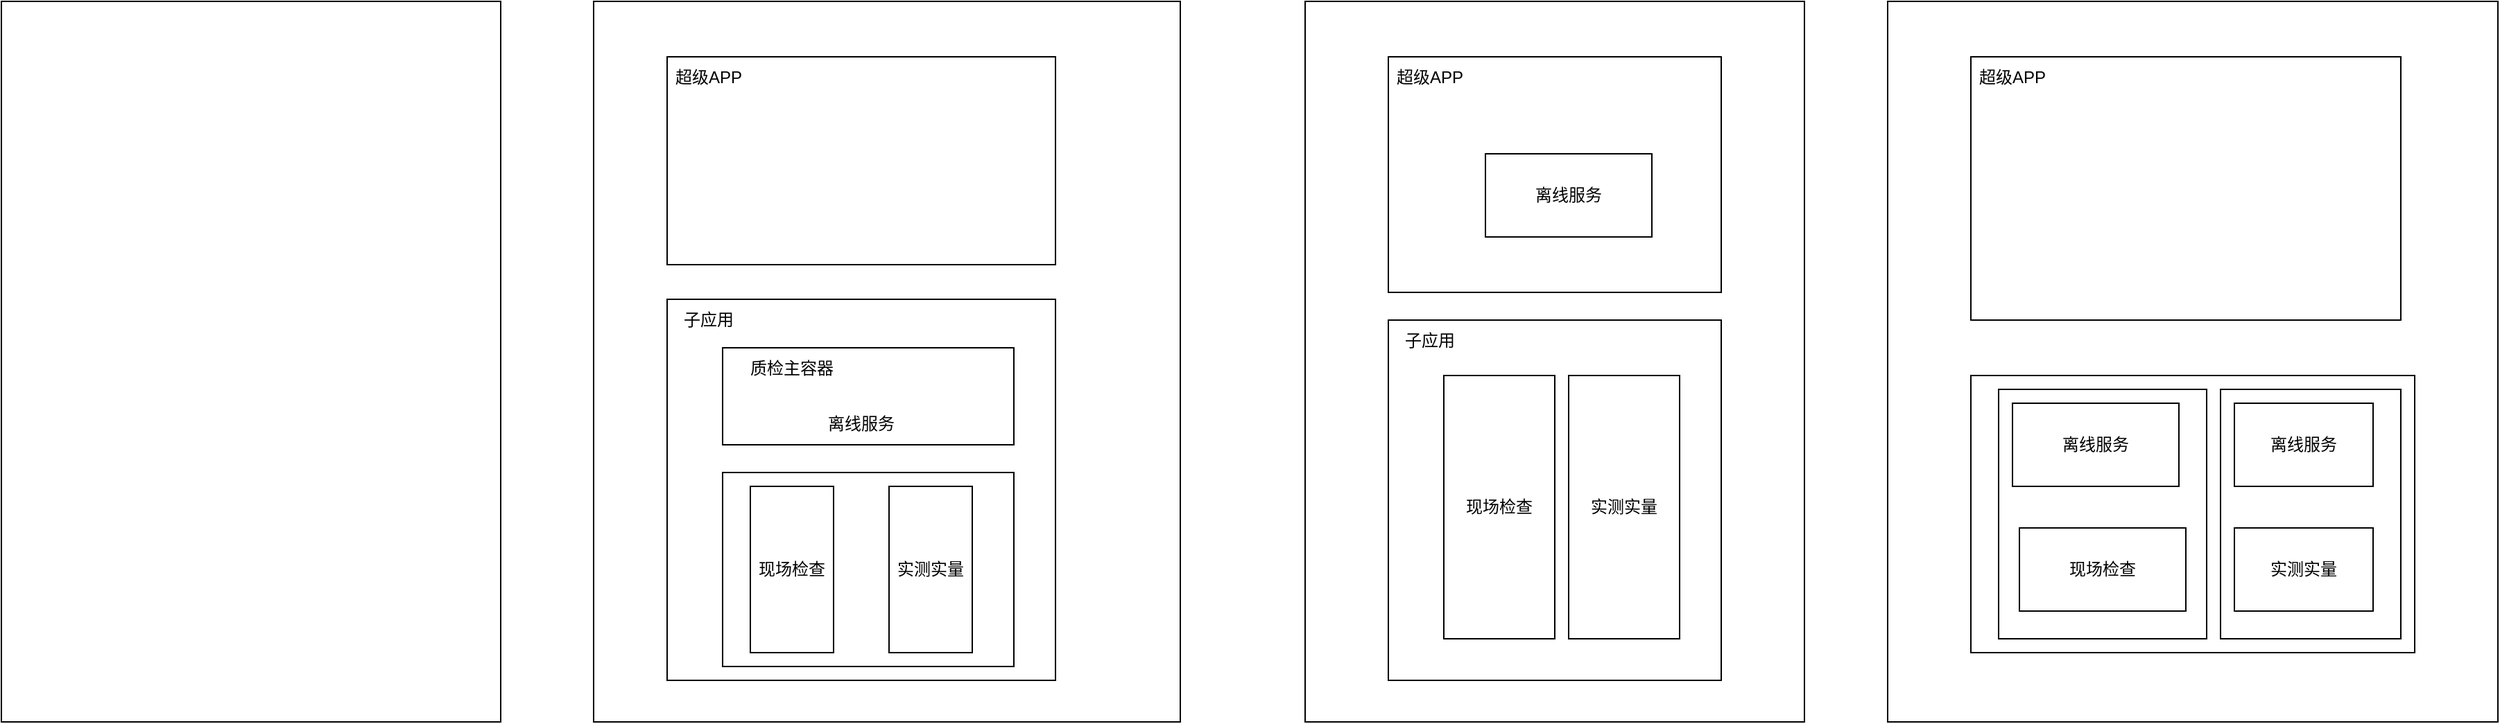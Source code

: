 <mxfile version="20.0.1" type="github"><diagram id="XZkbwfD2GeSXZEqlT7_g" name="Page-1"><mxGraphModel dx="3080" dy="737" grid="1" gridSize="10" guides="1" tooltips="1" connect="1" arrows="1" fold="1" page="1" pageScale="1" pageWidth="827" pageHeight="1169" math="0" shadow="0"><root><mxCell id="0"/><mxCell id="1" parent="0"/><mxCell id="mWoVSuOA3EwavXobNL_2-2" value="" style="rounded=0;whiteSpace=wrap;html=1;fillColor=none;" vertex="1" parent="1"><mxGeometry x="-20" y="150" width="360" height="520" as="geometry"/></mxCell><mxCell id="mWoVSuOA3EwavXobNL_2-3" value="" style="rounded=0;whiteSpace=wrap;html=1;fillColor=none;" vertex="1" parent="1"><mxGeometry x="40" y="190" width="240" height="170" as="geometry"/></mxCell><mxCell id="mWoVSuOA3EwavXobNL_2-4" value="离线服务" style="rounded=0;whiteSpace=wrap;html=1;fillColor=none;" vertex="1" parent="1"><mxGeometry x="110" y="260" width="120" height="60" as="geometry"/></mxCell><mxCell id="mWoVSuOA3EwavXobNL_2-5" value="超级APP" style="text;html=1;strokeColor=none;fillColor=none;align=center;verticalAlign=middle;whiteSpace=wrap;rounded=0;" vertex="1" parent="1"><mxGeometry x="40" y="190" width="60" height="30" as="geometry"/></mxCell><mxCell id="mWoVSuOA3EwavXobNL_2-6" value="" style="rounded=0;whiteSpace=wrap;html=1;fillColor=none;" vertex="1" parent="1"><mxGeometry x="40" y="380" width="240" height="260" as="geometry"/></mxCell><mxCell id="mWoVSuOA3EwavXobNL_2-7" value="子应用" style="text;html=1;strokeColor=none;fillColor=none;align=center;verticalAlign=middle;whiteSpace=wrap;rounded=0;" vertex="1" parent="1"><mxGeometry x="40" y="380" width="60" height="30" as="geometry"/></mxCell><mxCell id="mWoVSuOA3EwavXobNL_2-8" value="现场检查" style="rounded=0;whiteSpace=wrap;html=1;fillColor=none;" vertex="1" parent="1"><mxGeometry x="80" y="420" width="80" height="190" as="geometry"/></mxCell><mxCell id="mWoVSuOA3EwavXobNL_2-9" value="实测实量" style="rounded=0;whiteSpace=wrap;html=1;fillColor=none;" vertex="1" parent="1"><mxGeometry x="170" y="420" width="80" height="190" as="geometry"/></mxCell><mxCell id="mWoVSuOA3EwavXobNL_2-10" value="" style="rounded=0;whiteSpace=wrap;html=1;fillColor=none;" vertex="1" parent="1"><mxGeometry x="-533" y="150" width="423" height="520" as="geometry"/></mxCell><mxCell id="mWoVSuOA3EwavXobNL_2-11" value="" style="rounded=0;whiteSpace=wrap;html=1;fillColor=none;" vertex="1" parent="1"><mxGeometry x="-480" y="190" width="280" height="150" as="geometry"/></mxCell><mxCell id="mWoVSuOA3EwavXobNL_2-12" value="超级APP" style="text;html=1;strokeColor=none;fillColor=none;align=center;verticalAlign=middle;whiteSpace=wrap;rounded=0;" vertex="1" parent="1"><mxGeometry x="-480" y="190" width="60" height="30" as="geometry"/></mxCell><mxCell id="mWoVSuOA3EwavXobNL_2-13" value="" style="rounded=0;whiteSpace=wrap;html=1;fillColor=none;" vertex="1" parent="1"><mxGeometry x="-480" y="365" width="280" height="275" as="geometry"/></mxCell><mxCell id="mWoVSuOA3EwavXobNL_2-14" value="子应用" style="text;html=1;strokeColor=none;fillColor=none;align=center;verticalAlign=middle;whiteSpace=wrap;rounded=0;" vertex="1" parent="1"><mxGeometry x="-480" y="365" width="60" height="30" as="geometry"/></mxCell><mxCell id="mWoVSuOA3EwavXobNL_2-15" value="" style="rounded=0;whiteSpace=wrap;html=1;fillColor=none;" vertex="1" parent="1"><mxGeometry x="-440" y="400" width="210" height="70" as="geometry"/></mxCell><mxCell id="mWoVSuOA3EwavXobNL_2-16" value="质检主容器" style="text;html=1;strokeColor=none;fillColor=none;align=center;verticalAlign=middle;whiteSpace=wrap;rounded=0;" vertex="1" parent="1"><mxGeometry x="-440" y="400" width="100" height="30" as="geometry"/></mxCell><mxCell id="mWoVSuOA3EwavXobNL_2-17" value="离线服务" style="text;html=1;strokeColor=none;fillColor=none;align=center;verticalAlign=middle;whiteSpace=wrap;rounded=0;" vertex="1" parent="1"><mxGeometry x="-370" y="440" width="60" height="30" as="geometry"/></mxCell><mxCell id="mWoVSuOA3EwavXobNL_2-18" value="" style="rounded=0;whiteSpace=wrap;html=1;fillColor=none;" vertex="1" parent="1"><mxGeometry x="-440" y="490" width="210" height="140" as="geometry"/></mxCell><mxCell id="mWoVSuOA3EwavXobNL_2-19" value="现场检查" style="rounded=0;whiteSpace=wrap;html=1;fillColor=none;" vertex="1" parent="1"><mxGeometry x="-420" y="500" width="60" height="120" as="geometry"/></mxCell><mxCell id="mWoVSuOA3EwavXobNL_2-20" value="实测实量" style="rounded=0;whiteSpace=wrap;html=1;fillColor=none;" vertex="1" parent="1"><mxGeometry x="-320" y="500" width="60" height="120" as="geometry"/></mxCell><mxCell id="mWoVSuOA3EwavXobNL_2-21" value="" style="rounded=0;whiteSpace=wrap;html=1;fillColor=none;" vertex="1" parent="1"><mxGeometry x="-960" y="150" width="360" height="520" as="geometry"/></mxCell><mxCell id="mWoVSuOA3EwavXobNL_2-22" value="" style="rounded=0;whiteSpace=wrap;html=1;fillColor=none;" vertex="1" parent="1"><mxGeometry x="400" y="150" width="440" height="520" as="geometry"/></mxCell><mxCell id="mWoVSuOA3EwavXobNL_2-23" value="" style="rounded=0;whiteSpace=wrap;html=1;fillColor=none;" vertex="1" parent="1"><mxGeometry x="460" y="190" width="310" height="190" as="geometry"/></mxCell><mxCell id="mWoVSuOA3EwavXobNL_2-24" value="超级APP" style="text;html=1;strokeColor=none;fillColor=none;align=center;verticalAlign=middle;whiteSpace=wrap;rounded=0;" vertex="1" parent="1"><mxGeometry x="460" y="190" width="60" height="30" as="geometry"/></mxCell><mxCell id="mWoVSuOA3EwavXobNL_2-25" value="" style="rounded=0;whiteSpace=wrap;html=1;fillColor=none;" vertex="1" parent="1"><mxGeometry x="460" y="420" width="320" height="200" as="geometry"/></mxCell><mxCell id="mWoVSuOA3EwavXobNL_2-26" value="" style="rounded=0;whiteSpace=wrap;html=1;fillColor=none;" vertex="1" parent="1"><mxGeometry x="480" y="430" width="150" height="180" as="geometry"/></mxCell><mxCell id="mWoVSuOA3EwavXobNL_2-27" value="离线服务" style="rounded=0;whiteSpace=wrap;html=1;fillColor=none;" vertex="1" parent="1"><mxGeometry x="490" y="440" width="120" height="60" as="geometry"/></mxCell><mxCell id="mWoVSuOA3EwavXobNL_2-28" value="现场检查" style="rounded=0;whiteSpace=wrap;html=1;fillColor=none;" vertex="1" parent="1"><mxGeometry x="495" y="530" width="120" height="60" as="geometry"/></mxCell><mxCell id="mWoVSuOA3EwavXobNL_2-29" value="" style="rounded=0;whiteSpace=wrap;html=1;fillColor=none;" vertex="1" parent="1"><mxGeometry x="640" y="430" width="130" height="180" as="geometry"/></mxCell><mxCell id="mWoVSuOA3EwavXobNL_2-30" value="离线服务" style="rounded=0;whiteSpace=wrap;html=1;fillColor=none;" vertex="1" parent="1"><mxGeometry x="650" y="440" width="100" height="60" as="geometry"/></mxCell><mxCell id="mWoVSuOA3EwavXobNL_2-31" value="实测实量" style="rounded=0;whiteSpace=wrap;html=1;fillColor=none;" vertex="1" parent="1"><mxGeometry x="650" y="530" width="100" height="60" as="geometry"/></mxCell></root></mxGraphModel></diagram></mxfile>